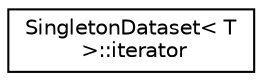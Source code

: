 digraph "Graphical Class Hierarchy"
{
 // LATEX_PDF_SIZE
  edge [fontname="Helvetica",fontsize="10",labelfontname="Helvetica",labelfontsize="10"];
  node [fontname="Helvetica",fontsize="10",shape=record];
  rankdir="LR";
  Node0 [label="SingletonDataset\< T\l \>::iterator",height=0.2,width=0.4,color="black", fillcolor="white", style="filled",URL="$structarm__compute_1_1test_1_1framework_1_1dataset_1_1_singleton_dataset_1_1iterator.xhtml",tooltip="Iterator for the dataset."];
}
